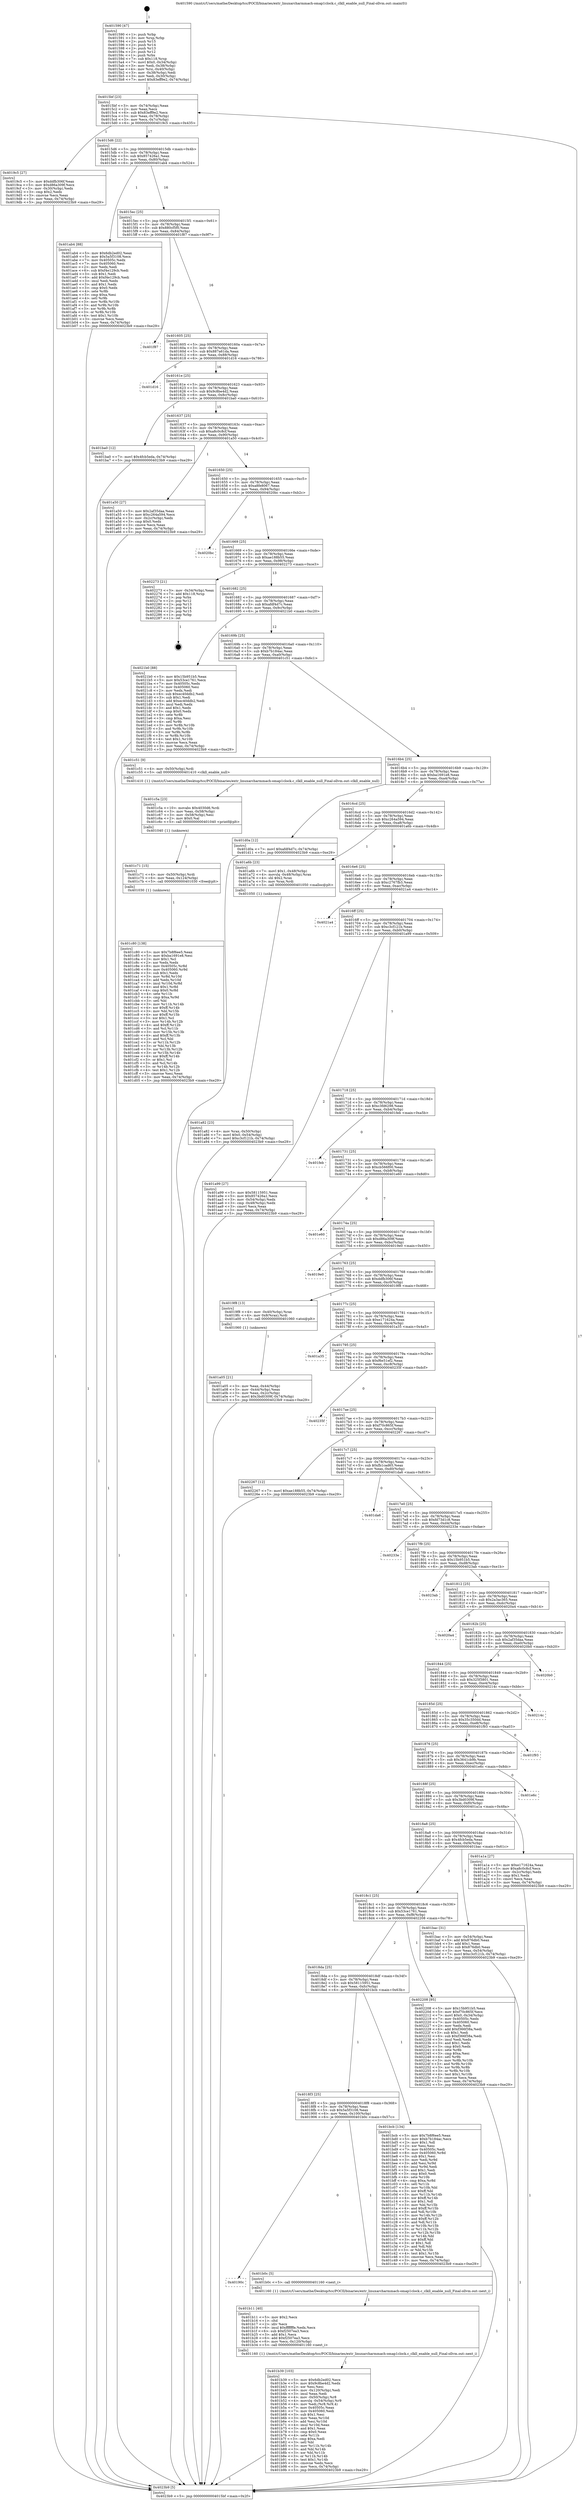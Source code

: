 digraph "0x401590" {
  label = "0x401590 (/mnt/c/Users/mathe/Desktop/tcc/POCII/binaries/extr_linuxarcharmmach-omap1clock.c_clkll_enable_null_Final-ollvm.out::main(0))"
  labelloc = "t"
  node[shape=record]

  Entry [label="",width=0.3,height=0.3,shape=circle,fillcolor=black,style=filled]
  "0x4015bf" [label="{
     0x4015bf [23]\l
     | [instrs]\l
     &nbsp;&nbsp;0x4015bf \<+3\>: mov -0x74(%rbp),%eax\l
     &nbsp;&nbsp;0x4015c2 \<+2\>: mov %eax,%ecx\l
     &nbsp;&nbsp;0x4015c4 \<+6\>: sub $0x83eff9e2,%ecx\l
     &nbsp;&nbsp;0x4015ca \<+3\>: mov %eax,-0x78(%rbp)\l
     &nbsp;&nbsp;0x4015cd \<+3\>: mov %ecx,-0x7c(%rbp)\l
     &nbsp;&nbsp;0x4015d0 \<+6\>: je 00000000004019c5 \<main+0x435\>\l
  }"]
  "0x4019c5" [label="{
     0x4019c5 [27]\l
     | [instrs]\l
     &nbsp;&nbsp;0x4019c5 \<+5\>: mov $0xddfb306f,%eax\l
     &nbsp;&nbsp;0x4019ca \<+5\>: mov $0xd86a309f,%ecx\l
     &nbsp;&nbsp;0x4019cf \<+3\>: mov -0x30(%rbp),%edx\l
     &nbsp;&nbsp;0x4019d2 \<+3\>: cmp $0x2,%edx\l
     &nbsp;&nbsp;0x4019d5 \<+3\>: cmovne %ecx,%eax\l
     &nbsp;&nbsp;0x4019d8 \<+3\>: mov %eax,-0x74(%rbp)\l
     &nbsp;&nbsp;0x4019db \<+5\>: jmp 00000000004023b9 \<main+0xe29\>\l
  }"]
  "0x4015d6" [label="{
     0x4015d6 [22]\l
     | [instrs]\l
     &nbsp;&nbsp;0x4015d6 \<+5\>: jmp 00000000004015db \<main+0x4b\>\l
     &nbsp;&nbsp;0x4015db \<+3\>: mov -0x78(%rbp),%eax\l
     &nbsp;&nbsp;0x4015de \<+5\>: sub $0x857426a1,%eax\l
     &nbsp;&nbsp;0x4015e3 \<+3\>: mov %eax,-0x80(%rbp)\l
     &nbsp;&nbsp;0x4015e6 \<+6\>: je 0000000000401ab4 \<main+0x524\>\l
  }"]
  "0x4023b9" [label="{
     0x4023b9 [5]\l
     | [instrs]\l
     &nbsp;&nbsp;0x4023b9 \<+5\>: jmp 00000000004015bf \<main+0x2f\>\l
  }"]
  "0x401590" [label="{
     0x401590 [47]\l
     | [instrs]\l
     &nbsp;&nbsp;0x401590 \<+1\>: push %rbp\l
     &nbsp;&nbsp;0x401591 \<+3\>: mov %rsp,%rbp\l
     &nbsp;&nbsp;0x401594 \<+2\>: push %r15\l
     &nbsp;&nbsp;0x401596 \<+2\>: push %r14\l
     &nbsp;&nbsp;0x401598 \<+2\>: push %r13\l
     &nbsp;&nbsp;0x40159a \<+2\>: push %r12\l
     &nbsp;&nbsp;0x40159c \<+1\>: push %rbx\l
     &nbsp;&nbsp;0x40159d \<+7\>: sub $0x118,%rsp\l
     &nbsp;&nbsp;0x4015a4 \<+7\>: movl $0x0,-0x34(%rbp)\l
     &nbsp;&nbsp;0x4015ab \<+3\>: mov %edi,-0x38(%rbp)\l
     &nbsp;&nbsp;0x4015ae \<+4\>: mov %rsi,-0x40(%rbp)\l
     &nbsp;&nbsp;0x4015b2 \<+3\>: mov -0x38(%rbp),%edi\l
     &nbsp;&nbsp;0x4015b5 \<+3\>: mov %edi,-0x30(%rbp)\l
     &nbsp;&nbsp;0x4015b8 \<+7\>: movl $0x83eff9e2,-0x74(%rbp)\l
  }"]
  Exit [label="",width=0.3,height=0.3,shape=circle,fillcolor=black,style=filled,peripheries=2]
  "0x401ab4" [label="{
     0x401ab4 [88]\l
     | [instrs]\l
     &nbsp;&nbsp;0x401ab4 \<+5\>: mov $0x6db2ed02,%eax\l
     &nbsp;&nbsp;0x401ab9 \<+5\>: mov $0x5a5f3108,%ecx\l
     &nbsp;&nbsp;0x401abe \<+7\>: mov 0x40505c,%edx\l
     &nbsp;&nbsp;0x401ac5 \<+7\>: mov 0x405060,%esi\l
     &nbsp;&nbsp;0x401acc \<+2\>: mov %edx,%edi\l
     &nbsp;&nbsp;0x401ace \<+6\>: sub $0xf4e129cb,%edi\l
     &nbsp;&nbsp;0x401ad4 \<+3\>: sub $0x1,%edi\l
     &nbsp;&nbsp;0x401ad7 \<+6\>: add $0xf4e129cb,%edi\l
     &nbsp;&nbsp;0x401add \<+3\>: imul %edi,%edx\l
     &nbsp;&nbsp;0x401ae0 \<+3\>: and $0x1,%edx\l
     &nbsp;&nbsp;0x401ae3 \<+3\>: cmp $0x0,%edx\l
     &nbsp;&nbsp;0x401ae6 \<+4\>: sete %r8b\l
     &nbsp;&nbsp;0x401aea \<+3\>: cmp $0xa,%esi\l
     &nbsp;&nbsp;0x401aed \<+4\>: setl %r9b\l
     &nbsp;&nbsp;0x401af1 \<+3\>: mov %r8b,%r10b\l
     &nbsp;&nbsp;0x401af4 \<+3\>: and %r9b,%r10b\l
     &nbsp;&nbsp;0x401af7 \<+3\>: xor %r9b,%r8b\l
     &nbsp;&nbsp;0x401afa \<+3\>: or %r8b,%r10b\l
     &nbsp;&nbsp;0x401afd \<+4\>: test $0x1,%r10b\l
     &nbsp;&nbsp;0x401b01 \<+3\>: cmovne %ecx,%eax\l
     &nbsp;&nbsp;0x401b04 \<+3\>: mov %eax,-0x74(%rbp)\l
     &nbsp;&nbsp;0x401b07 \<+5\>: jmp 00000000004023b9 \<main+0xe29\>\l
  }"]
  "0x4015ec" [label="{
     0x4015ec [25]\l
     | [instrs]\l
     &nbsp;&nbsp;0x4015ec \<+5\>: jmp 00000000004015f1 \<main+0x61\>\l
     &nbsp;&nbsp;0x4015f1 \<+3\>: mov -0x78(%rbp),%eax\l
     &nbsp;&nbsp;0x4015f4 \<+5\>: sub $0x880cf5f0,%eax\l
     &nbsp;&nbsp;0x4015f9 \<+6\>: mov %eax,-0x84(%rbp)\l
     &nbsp;&nbsp;0x4015ff \<+6\>: je 0000000000401f87 \<main+0x9f7\>\l
  }"]
  "0x401c80" [label="{
     0x401c80 [138]\l
     | [instrs]\l
     &nbsp;&nbsp;0x401c80 \<+5\>: mov $0x7b8f6ee5,%eax\l
     &nbsp;&nbsp;0x401c85 \<+5\>: mov $0xba1691e8,%esi\l
     &nbsp;&nbsp;0x401c8a \<+2\>: mov $0x1,%cl\l
     &nbsp;&nbsp;0x401c8c \<+2\>: xor %edx,%edx\l
     &nbsp;&nbsp;0x401c8e \<+8\>: mov 0x40505c,%r8d\l
     &nbsp;&nbsp;0x401c96 \<+8\>: mov 0x405060,%r9d\l
     &nbsp;&nbsp;0x401c9e \<+3\>: sub $0x1,%edx\l
     &nbsp;&nbsp;0x401ca1 \<+3\>: mov %r8d,%r10d\l
     &nbsp;&nbsp;0x401ca4 \<+3\>: add %edx,%r10d\l
     &nbsp;&nbsp;0x401ca7 \<+4\>: imul %r10d,%r8d\l
     &nbsp;&nbsp;0x401cab \<+4\>: and $0x1,%r8d\l
     &nbsp;&nbsp;0x401caf \<+4\>: cmp $0x0,%r8d\l
     &nbsp;&nbsp;0x401cb3 \<+4\>: sete %r11b\l
     &nbsp;&nbsp;0x401cb7 \<+4\>: cmp $0xa,%r9d\l
     &nbsp;&nbsp;0x401cbb \<+3\>: setl %bl\l
     &nbsp;&nbsp;0x401cbe \<+3\>: mov %r11b,%r14b\l
     &nbsp;&nbsp;0x401cc1 \<+4\>: xor $0xff,%r14b\l
     &nbsp;&nbsp;0x401cc5 \<+3\>: mov %bl,%r15b\l
     &nbsp;&nbsp;0x401cc8 \<+4\>: xor $0xff,%r15b\l
     &nbsp;&nbsp;0x401ccc \<+3\>: xor $0x1,%cl\l
     &nbsp;&nbsp;0x401ccf \<+3\>: mov %r14b,%r12b\l
     &nbsp;&nbsp;0x401cd2 \<+4\>: and $0xff,%r12b\l
     &nbsp;&nbsp;0x401cd6 \<+3\>: and %cl,%r11b\l
     &nbsp;&nbsp;0x401cd9 \<+3\>: mov %r15b,%r13b\l
     &nbsp;&nbsp;0x401cdc \<+4\>: and $0xff,%r13b\l
     &nbsp;&nbsp;0x401ce0 \<+2\>: and %cl,%bl\l
     &nbsp;&nbsp;0x401ce2 \<+3\>: or %r11b,%r12b\l
     &nbsp;&nbsp;0x401ce5 \<+3\>: or %bl,%r13b\l
     &nbsp;&nbsp;0x401ce8 \<+3\>: xor %r13b,%r12b\l
     &nbsp;&nbsp;0x401ceb \<+3\>: or %r15b,%r14b\l
     &nbsp;&nbsp;0x401cee \<+4\>: xor $0xff,%r14b\l
     &nbsp;&nbsp;0x401cf2 \<+3\>: or $0x1,%cl\l
     &nbsp;&nbsp;0x401cf5 \<+3\>: and %cl,%r14b\l
     &nbsp;&nbsp;0x401cf8 \<+3\>: or %r14b,%r12b\l
     &nbsp;&nbsp;0x401cfb \<+4\>: test $0x1,%r12b\l
     &nbsp;&nbsp;0x401cff \<+3\>: cmovne %esi,%eax\l
     &nbsp;&nbsp;0x401d02 \<+3\>: mov %eax,-0x74(%rbp)\l
     &nbsp;&nbsp;0x401d05 \<+5\>: jmp 00000000004023b9 \<main+0xe29\>\l
  }"]
  "0x401f87" [label="{
     0x401f87\l
  }", style=dashed]
  "0x401605" [label="{
     0x401605 [25]\l
     | [instrs]\l
     &nbsp;&nbsp;0x401605 \<+5\>: jmp 000000000040160a \<main+0x7a\>\l
     &nbsp;&nbsp;0x40160a \<+3\>: mov -0x78(%rbp),%eax\l
     &nbsp;&nbsp;0x40160d \<+5\>: sub $0x887a61da,%eax\l
     &nbsp;&nbsp;0x401612 \<+6\>: mov %eax,-0x88(%rbp)\l
     &nbsp;&nbsp;0x401618 \<+6\>: je 0000000000401d16 \<main+0x786\>\l
  }"]
  "0x401c71" [label="{
     0x401c71 [15]\l
     | [instrs]\l
     &nbsp;&nbsp;0x401c71 \<+4\>: mov -0x50(%rbp),%rdi\l
     &nbsp;&nbsp;0x401c75 \<+6\>: mov %eax,-0x124(%rbp)\l
     &nbsp;&nbsp;0x401c7b \<+5\>: call 0000000000401030 \<free@plt\>\l
     | [calls]\l
     &nbsp;&nbsp;0x401030 \{1\} (unknown)\l
  }"]
  "0x401d16" [label="{
     0x401d16\l
  }", style=dashed]
  "0x40161e" [label="{
     0x40161e [25]\l
     | [instrs]\l
     &nbsp;&nbsp;0x40161e \<+5\>: jmp 0000000000401623 \<main+0x93\>\l
     &nbsp;&nbsp;0x401623 \<+3\>: mov -0x78(%rbp),%eax\l
     &nbsp;&nbsp;0x401626 \<+5\>: sub $0x9c8be4d2,%eax\l
     &nbsp;&nbsp;0x40162b \<+6\>: mov %eax,-0x8c(%rbp)\l
     &nbsp;&nbsp;0x401631 \<+6\>: je 0000000000401ba0 \<main+0x610\>\l
  }"]
  "0x401c5a" [label="{
     0x401c5a [23]\l
     | [instrs]\l
     &nbsp;&nbsp;0x401c5a \<+10\>: movabs $0x4030d6,%rdi\l
     &nbsp;&nbsp;0x401c64 \<+3\>: mov %eax,-0x58(%rbp)\l
     &nbsp;&nbsp;0x401c67 \<+3\>: mov -0x58(%rbp),%esi\l
     &nbsp;&nbsp;0x401c6a \<+2\>: mov $0x0,%al\l
     &nbsp;&nbsp;0x401c6c \<+5\>: call 0000000000401040 \<printf@plt\>\l
     | [calls]\l
     &nbsp;&nbsp;0x401040 \{1\} (unknown)\l
  }"]
  "0x401ba0" [label="{
     0x401ba0 [12]\l
     | [instrs]\l
     &nbsp;&nbsp;0x401ba0 \<+7\>: movl $0x4fcb5eda,-0x74(%rbp)\l
     &nbsp;&nbsp;0x401ba7 \<+5\>: jmp 00000000004023b9 \<main+0xe29\>\l
  }"]
  "0x401637" [label="{
     0x401637 [25]\l
     | [instrs]\l
     &nbsp;&nbsp;0x401637 \<+5\>: jmp 000000000040163c \<main+0xac\>\l
     &nbsp;&nbsp;0x40163c \<+3\>: mov -0x78(%rbp),%eax\l
     &nbsp;&nbsp;0x40163f \<+5\>: sub $0xa8c0c8cf,%eax\l
     &nbsp;&nbsp;0x401644 \<+6\>: mov %eax,-0x90(%rbp)\l
     &nbsp;&nbsp;0x40164a \<+6\>: je 0000000000401a50 \<main+0x4c0\>\l
  }"]
  "0x401b39" [label="{
     0x401b39 [103]\l
     | [instrs]\l
     &nbsp;&nbsp;0x401b39 \<+5\>: mov $0x6db2ed02,%ecx\l
     &nbsp;&nbsp;0x401b3e \<+5\>: mov $0x9c8be4d2,%edx\l
     &nbsp;&nbsp;0x401b43 \<+2\>: xor %esi,%esi\l
     &nbsp;&nbsp;0x401b45 \<+6\>: mov -0x120(%rbp),%edi\l
     &nbsp;&nbsp;0x401b4b \<+3\>: imul %eax,%edi\l
     &nbsp;&nbsp;0x401b4e \<+4\>: mov -0x50(%rbp),%r8\l
     &nbsp;&nbsp;0x401b52 \<+4\>: movslq -0x54(%rbp),%r9\l
     &nbsp;&nbsp;0x401b56 \<+4\>: mov %edi,(%r8,%r9,4)\l
     &nbsp;&nbsp;0x401b5a \<+7\>: mov 0x40505c,%eax\l
     &nbsp;&nbsp;0x401b61 \<+7\>: mov 0x405060,%edi\l
     &nbsp;&nbsp;0x401b68 \<+3\>: sub $0x1,%esi\l
     &nbsp;&nbsp;0x401b6b \<+3\>: mov %eax,%r10d\l
     &nbsp;&nbsp;0x401b6e \<+3\>: add %esi,%r10d\l
     &nbsp;&nbsp;0x401b71 \<+4\>: imul %r10d,%eax\l
     &nbsp;&nbsp;0x401b75 \<+3\>: and $0x1,%eax\l
     &nbsp;&nbsp;0x401b78 \<+3\>: cmp $0x0,%eax\l
     &nbsp;&nbsp;0x401b7b \<+4\>: sete %r11b\l
     &nbsp;&nbsp;0x401b7f \<+3\>: cmp $0xa,%edi\l
     &nbsp;&nbsp;0x401b82 \<+3\>: setl %bl\l
     &nbsp;&nbsp;0x401b85 \<+3\>: mov %r11b,%r14b\l
     &nbsp;&nbsp;0x401b88 \<+3\>: and %bl,%r14b\l
     &nbsp;&nbsp;0x401b8b \<+3\>: xor %bl,%r11b\l
     &nbsp;&nbsp;0x401b8e \<+3\>: or %r11b,%r14b\l
     &nbsp;&nbsp;0x401b91 \<+4\>: test $0x1,%r14b\l
     &nbsp;&nbsp;0x401b95 \<+3\>: cmovne %edx,%ecx\l
     &nbsp;&nbsp;0x401b98 \<+3\>: mov %ecx,-0x74(%rbp)\l
     &nbsp;&nbsp;0x401b9b \<+5\>: jmp 00000000004023b9 \<main+0xe29\>\l
  }"]
  "0x401a50" [label="{
     0x401a50 [27]\l
     | [instrs]\l
     &nbsp;&nbsp;0x401a50 \<+5\>: mov $0x2af35daa,%eax\l
     &nbsp;&nbsp;0x401a55 \<+5\>: mov $0xc264a594,%ecx\l
     &nbsp;&nbsp;0x401a5a \<+3\>: mov -0x2c(%rbp),%edx\l
     &nbsp;&nbsp;0x401a5d \<+3\>: cmp $0x0,%edx\l
     &nbsp;&nbsp;0x401a60 \<+3\>: cmove %ecx,%eax\l
     &nbsp;&nbsp;0x401a63 \<+3\>: mov %eax,-0x74(%rbp)\l
     &nbsp;&nbsp;0x401a66 \<+5\>: jmp 00000000004023b9 \<main+0xe29\>\l
  }"]
  "0x401650" [label="{
     0x401650 [25]\l
     | [instrs]\l
     &nbsp;&nbsp;0x401650 \<+5\>: jmp 0000000000401655 \<main+0xc5\>\l
     &nbsp;&nbsp;0x401655 \<+3\>: mov -0x78(%rbp),%eax\l
     &nbsp;&nbsp;0x401658 \<+5\>: sub $0xa8fe8067,%eax\l
     &nbsp;&nbsp;0x40165d \<+6\>: mov %eax,-0x94(%rbp)\l
     &nbsp;&nbsp;0x401663 \<+6\>: je 00000000004020bc \<main+0xb2c\>\l
  }"]
  "0x401b11" [label="{
     0x401b11 [40]\l
     | [instrs]\l
     &nbsp;&nbsp;0x401b11 \<+5\>: mov $0x2,%ecx\l
     &nbsp;&nbsp;0x401b16 \<+1\>: cltd\l
     &nbsp;&nbsp;0x401b17 \<+2\>: idiv %ecx\l
     &nbsp;&nbsp;0x401b19 \<+6\>: imul $0xfffffffe,%edx,%ecx\l
     &nbsp;&nbsp;0x401b1f \<+6\>: sub $0xf2507ea3,%ecx\l
     &nbsp;&nbsp;0x401b25 \<+3\>: add $0x1,%ecx\l
     &nbsp;&nbsp;0x401b28 \<+6\>: add $0xf2507ea3,%ecx\l
     &nbsp;&nbsp;0x401b2e \<+6\>: mov %ecx,-0x120(%rbp)\l
     &nbsp;&nbsp;0x401b34 \<+5\>: call 0000000000401160 \<next_i\>\l
     | [calls]\l
     &nbsp;&nbsp;0x401160 \{1\} (/mnt/c/Users/mathe/Desktop/tcc/POCII/binaries/extr_linuxarcharmmach-omap1clock.c_clkll_enable_null_Final-ollvm.out::next_i)\l
  }"]
  "0x4020bc" [label="{
     0x4020bc\l
  }", style=dashed]
  "0x401669" [label="{
     0x401669 [25]\l
     | [instrs]\l
     &nbsp;&nbsp;0x401669 \<+5\>: jmp 000000000040166e \<main+0xde\>\l
     &nbsp;&nbsp;0x40166e \<+3\>: mov -0x78(%rbp),%eax\l
     &nbsp;&nbsp;0x401671 \<+5\>: sub $0xae188b55,%eax\l
     &nbsp;&nbsp;0x401676 \<+6\>: mov %eax,-0x98(%rbp)\l
     &nbsp;&nbsp;0x40167c \<+6\>: je 0000000000402273 \<main+0xce3\>\l
  }"]
  "0x40190c" [label="{
     0x40190c\l
  }", style=dashed]
  "0x402273" [label="{
     0x402273 [21]\l
     | [instrs]\l
     &nbsp;&nbsp;0x402273 \<+3\>: mov -0x34(%rbp),%eax\l
     &nbsp;&nbsp;0x402276 \<+7\>: add $0x118,%rsp\l
     &nbsp;&nbsp;0x40227d \<+1\>: pop %rbx\l
     &nbsp;&nbsp;0x40227e \<+2\>: pop %r12\l
     &nbsp;&nbsp;0x402280 \<+2\>: pop %r13\l
     &nbsp;&nbsp;0x402282 \<+2\>: pop %r14\l
     &nbsp;&nbsp;0x402284 \<+2\>: pop %r15\l
     &nbsp;&nbsp;0x402286 \<+1\>: pop %rbp\l
     &nbsp;&nbsp;0x402287 \<+1\>: ret\l
  }"]
  "0x401682" [label="{
     0x401682 [25]\l
     | [instrs]\l
     &nbsp;&nbsp;0x401682 \<+5\>: jmp 0000000000401687 \<main+0xf7\>\l
     &nbsp;&nbsp;0x401687 \<+3\>: mov -0x78(%rbp),%eax\l
     &nbsp;&nbsp;0x40168a \<+5\>: sub $0xafdf4d7c,%eax\l
     &nbsp;&nbsp;0x40168f \<+6\>: mov %eax,-0x9c(%rbp)\l
     &nbsp;&nbsp;0x401695 \<+6\>: je 00000000004021b0 \<main+0xc20\>\l
  }"]
  "0x401b0c" [label="{
     0x401b0c [5]\l
     | [instrs]\l
     &nbsp;&nbsp;0x401b0c \<+5\>: call 0000000000401160 \<next_i\>\l
     | [calls]\l
     &nbsp;&nbsp;0x401160 \{1\} (/mnt/c/Users/mathe/Desktop/tcc/POCII/binaries/extr_linuxarcharmmach-omap1clock.c_clkll_enable_null_Final-ollvm.out::next_i)\l
  }"]
  "0x4021b0" [label="{
     0x4021b0 [88]\l
     | [instrs]\l
     &nbsp;&nbsp;0x4021b0 \<+5\>: mov $0x15b951b5,%eax\l
     &nbsp;&nbsp;0x4021b5 \<+5\>: mov $0x53ce1761,%ecx\l
     &nbsp;&nbsp;0x4021ba \<+7\>: mov 0x40505c,%edx\l
     &nbsp;&nbsp;0x4021c1 \<+7\>: mov 0x405060,%esi\l
     &nbsp;&nbsp;0x4021c8 \<+2\>: mov %edx,%edi\l
     &nbsp;&nbsp;0x4021ca \<+6\>: sub $0xec40ddb2,%edi\l
     &nbsp;&nbsp;0x4021d0 \<+3\>: sub $0x1,%edi\l
     &nbsp;&nbsp;0x4021d3 \<+6\>: add $0xec40ddb2,%edi\l
     &nbsp;&nbsp;0x4021d9 \<+3\>: imul %edi,%edx\l
     &nbsp;&nbsp;0x4021dc \<+3\>: and $0x1,%edx\l
     &nbsp;&nbsp;0x4021df \<+3\>: cmp $0x0,%edx\l
     &nbsp;&nbsp;0x4021e2 \<+4\>: sete %r8b\l
     &nbsp;&nbsp;0x4021e6 \<+3\>: cmp $0xa,%esi\l
     &nbsp;&nbsp;0x4021e9 \<+4\>: setl %r9b\l
     &nbsp;&nbsp;0x4021ed \<+3\>: mov %r8b,%r10b\l
     &nbsp;&nbsp;0x4021f0 \<+3\>: and %r9b,%r10b\l
     &nbsp;&nbsp;0x4021f3 \<+3\>: xor %r9b,%r8b\l
     &nbsp;&nbsp;0x4021f6 \<+3\>: or %r8b,%r10b\l
     &nbsp;&nbsp;0x4021f9 \<+4\>: test $0x1,%r10b\l
     &nbsp;&nbsp;0x4021fd \<+3\>: cmovne %ecx,%eax\l
     &nbsp;&nbsp;0x402200 \<+3\>: mov %eax,-0x74(%rbp)\l
     &nbsp;&nbsp;0x402203 \<+5\>: jmp 00000000004023b9 \<main+0xe29\>\l
  }"]
  "0x40169b" [label="{
     0x40169b [25]\l
     | [instrs]\l
     &nbsp;&nbsp;0x40169b \<+5\>: jmp 00000000004016a0 \<main+0x110\>\l
     &nbsp;&nbsp;0x4016a0 \<+3\>: mov -0x78(%rbp),%eax\l
     &nbsp;&nbsp;0x4016a3 \<+5\>: sub $0xb7b184ac,%eax\l
     &nbsp;&nbsp;0x4016a8 \<+6\>: mov %eax,-0xa0(%rbp)\l
     &nbsp;&nbsp;0x4016ae \<+6\>: je 0000000000401c51 \<main+0x6c1\>\l
  }"]
  "0x4018f3" [label="{
     0x4018f3 [25]\l
     | [instrs]\l
     &nbsp;&nbsp;0x4018f3 \<+5\>: jmp 00000000004018f8 \<main+0x368\>\l
     &nbsp;&nbsp;0x4018f8 \<+3\>: mov -0x78(%rbp),%eax\l
     &nbsp;&nbsp;0x4018fb \<+5\>: sub $0x5a5f3108,%eax\l
     &nbsp;&nbsp;0x401900 \<+6\>: mov %eax,-0x100(%rbp)\l
     &nbsp;&nbsp;0x401906 \<+6\>: je 0000000000401b0c \<main+0x57c\>\l
  }"]
  "0x401c51" [label="{
     0x401c51 [9]\l
     | [instrs]\l
     &nbsp;&nbsp;0x401c51 \<+4\>: mov -0x50(%rbp),%rdi\l
     &nbsp;&nbsp;0x401c55 \<+5\>: call 0000000000401410 \<clkll_enable_null\>\l
     | [calls]\l
     &nbsp;&nbsp;0x401410 \{1\} (/mnt/c/Users/mathe/Desktop/tcc/POCII/binaries/extr_linuxarcharmmach-omap1clock.c_clkll_enable_null_Final-ollvm.out::clkll_enable_null)\l
  }"]
  "0x4016b4" [label="{
     0x4016b4 [25]\l
     | [instrs]\l
     &nbsp;&nbsp;0x4016b4 \<+5\>: jmp 00000000004016b9 \<main+0x129\>\l
     &nbsp;&nbsp;0x4016b9 \<+3\>: mov -0x78(%rbp),%eax\l
     &nbsp;&nbsp;0x4016bc \<+5\>: sub $0xba1691e8,%eax\l
     &nbsp;&nbsp;0x4016c1 \<+6\>: mov %eax,-0xa4(%rbp)\l
     &nbsp;&nbsp;0x4016c7 \<+6\>: je 0000000000401d0a \<main+0x77a\>\l
  }"]
  "0x401bcb" [label="{
     0x401bcb [134]\l
     | [instrs]\l
     &nbsp;&nbsp;0x401bcb \<+5\>: mov $0x7b8f6ee5,%eax\l
     &nbsp;&nbsp;0x401bd0 \<+5\>: mov $0xb7b184ac,%ecx\l
     &nbsp;&nbsp;0x401bd5 \<+2\>: mov $0x1,%dl\l
     &nbsp;&nbsp;0x401bd7 \<+2\>: xor %esi,%esi\l
     &nbsp;&nbsp;0x401bd9 \<+7\>: mov 0x40505c,%edi\l
     &nbsp;&nbsp;0x401be0 \<+8\>: mov 0x405060,%r8d\l
     &nbsp;&nbsp;0x401be8 \<+3\>: sub $0x1,%esi\l
     &nbsp;&nbsp;0x401beb \<+3\>: mov %edi,%r9d\l
     &nbsp;&nbsp;0x401bee \<+3\>: add %esi,%r9d\l
     &nbsp;&nbsp;0x401bf1 \<+4\>: imul %r9d,%edi\l
     &nbsp;&nbsp;0x401bf5 \<+3\>: and $0x1,%edi\l
     &nbsp;&nbsp;0x401bf8 \<+3\>: cmp $0x0,%edi\l
     &nbsp;&nbsp;0x401bfb \<+4\>: sete %r10b\l
     &nbsp;&nbsp;0x401bff \<+4\>: cmp $0xa,%r8d\l
     &nbsp;&nbsp;0x401c03 \<+4\>: setl %r11b\l
     &nbsp;&nbsp;0x401c07 \<+3\>: mov %r10b,%bl\l
     &nbsp;&nbsp;0x401c0a \<+3\>: xor $0xff,%bl\l
     &nbsp;&nbsp;0x401c0d \<+3\>: mov %r11b,%r14b\l
     &nbsp;&nbsp;0x401c10 \<+4\>: xor $0xff,%r14b\l
     &nbsp;&nbsp;0x401c14 \<+3\>: xor $0x1,%dl\l
     &nbsp;&nbsp;0x401c17 \<+3\>: mov %bl,%r15b\l
     &nbsp;&nbsp;0x401c1a \<+4\>: and $0xff,%r15b\l
     &nbsp;&nbsp;0x401c1e \<+3\>: and %dl,%r10b\l
     &nbsp;&nbsp;0x401c21 \<+3\>: mov %r14b,%r12b\l
     &nbsp;&nbsp;0x401c24 \<+4\>: and $0xff,%r12b\l
     &nbsp;&nbsp;0x401c28 \<+3\>: and %dl,%r11b\l
     &nbsp;&nbsp;0x401c2b \<+3\>: or %r10b,%r15b\l
     &nbsp;&nbsp;0x401c2e \<+3\>: or %r11b,%r12b\l
     &nbsp;&nbsp;0x401c31 \<+3\>: xor %r12b,%r15b\l
     &nbsp;&nbsp;0x401c34 \<+3\>: or %r14b,%bl\l
     &nbsp;&nbsp;0x401c37 \<+3\>: xor $0xff,%bl\l
     &nbsp;&nbsp;0x401c3a \<+3\>: or $0x1,%dl\l
     &nbsp;&nbsp;0x401c3d \<+2\>: and %dl,%bl\l
     &nbsp;&nbsp;0x401c3f \<+3\>: or %bl,%r15b\l
     &nbsp;&nbsp;0x401c42 \<+4\>: test $0x1,%r15b\l
     &nbsp;&nbsp;0x401c46 \<+3\>: cmovne %ecx,%eax\l
     &nbsp;&nbsp;0x401c49 \<+3\>: mov %eax,-0x74(%rbp)\l
     &nbsp;&nbsp;0x401c4c \<+5\>: jmp 00000000004023b9 \<main+0xe29\>\l
  }"]
  "0x401d0a" [label="{
     0x401d0a [12]\l
     | [instrs]\l
     &nbsp;&nbsp;0x401d0a \<+7\>: movl $0xafdf4d7c,-0x74(%rbp)\l
     &nbsp;&nbsp;0x401d11 \<+5\>: jmp 00000000004023b9 \<main+0xe29\>\l
  }"]
  "0x4016cd" [label="{
     0x4016cd [25]\l
     | [instrs]\l
     &nbsp;&nbsp;0x4016cd \<+5\>: jmp 00000000004016d2 \<main+0x142\>\l
     &nbsp;&nbsp;0x4016d2 \<+3\>: mov -0x78(%rbp),%eax\l
     &nbsp;&nbsp;0x4016d5 \<+5\>: sub $0xc264a594,%eax\l
     &nbsp;&nbsp;0x4016da \<+6\>: mov %eax,-0xa8(%rbp)\l
     &nbsp;&nbsp;0x4016e0 \<+6\>: je 0000000000401a6b \<main+0x4db\>\l
  }"]
  "0x4018da" [label="{
     0x4018da [25]\l
     | [instrs]\l
     &nbsp;&nbsp;0x4018da \<+5\>: jmp 00000000004018df \<main+0x34f\>\l
     &nbsp;&nbsp;0x4018df \<+3\>: mov -0x78(%rbp),%eax\l
     &nbsp;&nbsp;0x4018e2 \<+5\>: sub $0x58115951,%eax\l
     &nbsp;&nbsp;0x4018e7 \<+6\>: mov %eax,-0xfc(%rbp)\l
     &nbsp;&nbsp;0x4018ed \<+6\>: je 0000000000401bcb \<main+0x63b\>\l
  }"]
  "0x401a6b" [label="{
     0x401a6b [23]\l
     | [instrs]\l
     &nbsp;&nbsp;0x401a6b \<+7\>: movl $0x1,-0x48(%rbp)\l
     &nbsp;&nbsp;0x401a72 \<+4\>: movslq -0x48(%rbp),%rax\l
     &nbsp;&nbsp;0x401a76 \<+4\>: shl $0x2,%rax\l
     &nbsp;&nbsp;0x401a7a \<+3\>: mov %rax,%rdi\l
     &nbsp;&nbsp;0x401a7d \<+5\>: call 0000000000401050 \<malloc@plt\>\l
     | [calls]\l
     &nbsp;&nbsp;0x401050 \{1\} (unknown)\l
  }"]
  "0x4016e6" [label="{
     0x4016e6 [25]\l
     | [instrs]\l
     &nbsp;&nbsp;0x4016e6 \<+5\>: jmp 00000000004016eb \<main+0x15b\>\l
     &nbsp;&nbsp;0x4016eb \<+3\>: mov -0x78(%rbp),%eax\l
     &nbsp;&nbsp;0x4016ee \<+5\>: sub $0xc2767fb3,%eax\l
     &nbsp;&nbsp;0x4016f3 \<+6\>: mov %eax,-0xac(%rbp)\l
     &nbsp;&nbsp;0x4016f9 \<+6\>: je 00000000004021a4 \<main+0xc14\>\l
  }"]
  "0x402208" [label="{
     0x402208 [95]\l
     | [instrs]\l
     &nbsp;&nbsp;0x402208 \<+5\>: mov $0x15b951b5,%eax\l
     &nbsp;&nbsp;0x40220d \<+5\>: mov $0xf70c865f,%ecx\l
     &nbsp;&nbsp;0x402212 \<+7\>: movl $0x0,-0x34(%rbp)\l
     &nbsp;&nbsp;0x402219 \<+7\>: mov 0x40505c,%edx\l
     &nbsp;&nbsp;0x402220 \<+7\>: mov 0x405060,%esi\l
     &nbsp;&nbsp;0x402227 \<+2\>: mov %edx,%edi\l
     &nbsp;&nbsp;0x402229 \<+6\>: add $0xf366f38a,%edi\l
     &nbsp;&nbsp;0x40222f \<+3\>: sub $0x1,%edi\l
     &nbsp;&nbsp;0x402232 \<+6\>: sub $0xf366f38a,%edi\l
     &nbsp;&nbsp;0x402238 \<+3\>: imul %edi,%edx\l
     &nbsp;&nbsp;0x40223b \<+3\>: and $0x1,%edx\l
     &nbsp;&nbsp;0x40223e \<+3\>: cmp $0x0,%edx\l
     &nbsp;&nbsp;0x402241 \<+4\>: sete %r8b\l
     &nbsp;&nbsp;0x402245 \<+3\>: cmp $0xa,%esi\l
     &nbsp;&nbsp;0x402248 \<+4\>: setl %r9b\l
     &nbsp;&nbsp;0x40224c \<+3\>: mov %r8b,%r10b\l
     &nbsp;&nbsp;0x40224f \<+3\>: and %r9b,%r10b\l
     &nbsp;&nbsp;0x402252 \<+3\>: xor %r9b,%r8b\l
     &nbsp;&nbsp;0x402255 \<+3\>: or %r8b,%r10b\l
     &nbsp;&nbsp;0x402258 \<+4\>: test $0x1,%r10b\l
     &nbsp;&nbsp;0x40225c \<+3\>: cmovne %ecx,%eax\l
     &nbsp;&nbsp;0x40225f \<+3\>: mov %eax,-0x74(%rbp)\l
     &nbsp;&nbsp;0x402262 \<+5\>: jmp 00000000004023b9 \<main+0xe29\>\l
  }"]
  "0x4021a4" [label="{
     0x4021a4\l
  }", style=dashed]
  "0x4016ff" [label="{
     0x4016ff [25]\l
     | [instrs]\l
     &nbsp;&nbsp;0x4016ff \<+5\>: jmp 0000000000401704 \<main+0x174\>\l
     &nbsp;&nbsp;0x401704 \<+3\>: mov -0x78(%rbp),%eax\l
     &nbsp;&nbsp;0x401707 \<+5\>: sub $0xc3cf121b,%eax\l
     &nbsp;&nbsp;0x40170c \<+6\>: mov %eax,-0xb0(%rbp)\l
     &nbsp;&nbsp;0x401712 \<+6\>: je 0000000000401a99 \<main+0x509\>\l
  }"]
  "0x4018c1" [label="{
     0x4018c1 [25]\l
     | [instrs]\l
     &nbsp;&nbsp;0x4018c1 \<+5\>: jmp 00000000004018c6 \<main+0x336\>\l
     &nbsp;&nbsp;0x4018c6 \<+3\>: mov -0x78(%rbp),%eax\l
     &nbsp;&nbsp;0x4018c9 \<+5\>: sub $0x53ce1761,%eax\l
     &nbsp;&nbsp;0x4018ce \<+6\>: mov %eax,-0xf8(%rbp)\l
     &nbsp;&nbsp;0x4018d4 \<+6\>: je 0000000000402208 \<main+0xc78\>\l
  }"]
  "0x401a99" [label="{
     0x401a99 [27]\l
     | [instrs]\l
     &nbsp;&nbsp;0x401a99 \<+5\>: mov $0x58115951,%eax\l
     &nbsp;&nbsp;0x401a9e \<+5\>: mov $0x857426a1,%ecx\l
     &nbsp;&nbsp;0x401aa3 \<+3\>: mov -0x54(%rbp),%edx\l
     &nbsp;&nbsp;0x401aa6 \<+3\>: cmp -0x48(%rbp),%edx\l
     &nbsp;&nbsp;0x401aa9 \<+3\>: cmovl %ecx,%eax\l
     &nbsp;&nbsp;0x401aac \<+3\>: mov %eax,-0x74(%rbp)\l
     &nbsp;&nbsp;0x401aaf \<+5\>: jmp 00000000004023b9 \<main+0xe29\>\l
  }"]
  "0x401718" [label="{
     0x401718 [25]\l
     | [instrs]\l
     &nbsp;&nbsp;0x401718 \<+5\>: jmp 000000000040171d \<main+0x18d\>\l
     &nbsp;&nbsp;0x40171d \<+3\>: mov -0x78(%rbp),%eax\l
     &nbsp;&nbsp;0x401720 \<+5\>: sub $0xc3fd6298,%eax\l
     &nbsp;&nbsp;0x401725 \<+6\>: mov %eax,-0xb4(%rbp)\l
     &nbsp;&nbsp;0x40172b \<+6\>: je 0000000000401feb \<main+0xa5b\>\l
  }"]
  "0x401bac" [label="{
     0x401bac [31]\l
     | [instrs]\l
     &nbsp;&nbsp;0x401bac \<+3\>: mov -0x54(%rbp),%eax\l
     &nbsp;&nbsp;0x401baf \<+5\>: add $0x876db0,%eax\l
     &nbsp;&nbsp;0x401bb4 \<+3\>: add $0x1,%eax\l
     &nbsp;&nbsp;0x401bb7 \<+5\>: sub $0x876db0,%eax\l
     &nbsp;&nbsp;0x401bbc \<+3\>: mov %eax,-0x54(%rbp)\l
     &nbsp;&nbsp;0x401bbf \<+7\>: movl $0xc3cf121b,-0x74(%rbp)\l
     &nbsp;&nbsp;0x401bc6 \<+5\>: jmp 00000000004023b9 \<main+0xe29\>\l
  }"]
  "0x401feb" [label="{
     0x401feb\l
  }", style=dashed]
  "0x401731" [label="{
     0x401731 [25]\l
     | [instrs]\l
     &nbsp;&nbsp;0x401731 \<+5\>: jmp 0000000000401736 \<main+0x1a6\>\l
     &nbsp;&nbsp;0x401736 \<+3\>: mov -0x78(%rbp),%eax\l
     &nbsp;&nbsp;0x401739 \<+5\>: sub $0xcb566f00,%eax\l
     &nbsp;&nbsp;0x40173e \<+6\>: mov %eax,-0xb8(%rbp)\l
     &nbsp;&nbsp;0x401744 \<+6\>: je 0000000000401e60 \<main+0x8d0\>\l
  }"]
  "0x401a82" [label="{
     0x401a82 [23]\l
     | [instrs]\l
     &nbsp;&nbsp;0x401a82 \<+4\>: mov %rax,-0x50(%rbp)\l
     &nbsp;&nbsp;0x401a86 \<+7\>: movl $0x0,-0x54(%rbp)\l
     &nbsp;&nbsp;0x401a8d \<+7\>: movl $0xc3cf121b,-0x74(%rbp)\l
     &nbsp;&nbsp;0x401a94 \<+5\>: jmp 00000000004023b9 \<main+0xe29\>\l
  }"]
  "0x401e60" [label="{
     0x401e60\l
  }", style=dashed]
  "0x40174a" [label="{
     0x40174a [25]\l
     | [instrs]\l
     &nbsp;&nbsp;0x40174a \<+5\>: jmp 000000000040174f \<main+0x1bf\>\l
     &nbsp;&nbsp;0x40174f \<+3\>: mov -0x78(%rbp),%eax\l
     &nbsp;&nbsp;0x401752 \<+5\>: sub $0xd86a309f,%eax\l
     &nbsp;&nbsp;0x401757 \<+6\>: mov %eax,-0xbc(%rbp)\l
     &nbsp;&nbsp;0x40175d \<+6\>: je 00000000004019e0 \<main+0x450\>\l
  }"]
  "0x4018a8" [label="{
     0x4018a8 [25]\l
     | [instrs]\l
     &nbsp;&nbsp;0x4018a8 \<+5\>: jmp 00000000004018ad \<main+0x31d\>\l
     &nbsp;&nbsp;0x4018ad \<+3\>: mov -0x78(%rbp),%eax\l
     &nbsp;&nbsp;0x4018b0 \<+5\>: sub $0x4fcb5eda,%eax\l
     &nbsp;&nbsp;0x4018b5 \<+6\>: mov %eax,-0xf4(%rbp)\l
     &nbsp;&nbsp;0x4018bb \<+6\>: je 0000000000401bac \<main+0x61c\>\l
  }"]
  "0x4019e0" [label="{
     0x4019e0\l
  }", style=dashed]
  "0x401763" [label="{
     0x401763 [25]\l
     | [instrs]\l
     &nbsp;&nbsp;0x401763 \<+5\>: jmp 0000000000401768 \<main+0x1d8\>\l
     &nbsp;&nbsp;0x401768 \<+3\>: mov -0x78(%rbp),%eax\l
     &nbsp;&nbsp;0x40176b \<+5\>: sub $0xddfb306f,%eax\l
     &nbsp;&nbsp;0x401770 \<+6\>: mov %eax,-0xc0(%rbp)\l
     &nbsp;&nbsp;0x401776 \<+6\>: je 00000000004019f8 \<main+0x468\>\l
  }"]
  "0x401a1a" [label="{
     0x401a1a [27]\l
     | [instrs]\l
     &nbsp;&nbsp;0x401a1a \<+5\>: mov $0xe171624a,%eax\l
     &nbsp;&nbsp;0x401a1f \<+5\>: mov $0xa8c0c8cf,%ecx\l
     &nbsp;&nbsp;0x401a24 \<+3\>: mov -0x2c(%rbp),%edx\l
     &nbsp;&nbsp;0x401a27 \<+3\>: cmp $0x1,%edx\l
     &nbsp;&nbsp;0x401a2a \<+3\>: cmovl %ecx,%eax\l
     &nbsp;&nbsp;0x401a2d \<+3\>: mov %eax,-0x74(%rbp)\l
     &nbsp;&nbsp;0x401a30 \<+5\>: jmp 00000000004023b9 \<main+0xe29\>\l
  }"]
  "0x4019f8" [label="{
     0x4019f8 [13]\l
     | [instrs]\l
     &nbsp;&nbsp;0x4019f8 \<+4\>: mov -0x40(%rbp),%rax\l
     &nbsp;&nbsp;0x4019fc \<+4\>: mov 0x8(%rax),%rdi\l
     &nbsp;&nbsp;0x401a00 \<+5\>: call 0000000000401060 \<atoi@plt\>\l
     | [calls]\l
     &nbsp;&nbsp;0x401060 \{1\} (unknown)\l
  }"]
  "0x40177c" [label="{
     0x40177c [25]\l
     | [instrs]\l
     &nbsp;&nbsp;0x40177c \<+5\>: jmp 0000000000401781 \<main+0x1f1\>\l
     &nbsp;&nbsp;0x401781 \<+3\>: mov -0x78(%rbp),%eax\l
     &nbsp;&nbsp;0x401784 \<+5\>: sub $0xe171624a,%eax\l
     &nbsp;&nbsp;0x401789 \<+6\>: mov %eax,-0xc4(%rbp)\l
     &nbsp;&nbsp;0x40178f \<+6\>: je 0000000000401a35 \<main+0x4a5\>\l
  }"]
  "0x401a05" [label="{
     0x401a05 [21]\l
     | [instrs]\l
     &nbsp;&nbsp;0x401a05 \<+3\>: mov %eax,-0x44(%rbp)\l
     &nbsp;&nbsp;0x401a08 \<+3\>: mov -0x44(%rbp),%eax\l
     &nbsp;&nbsp;0x401a0b \<+3\>: mov %eax,-0x2c(%rbp)\l
     &nbsp;&nbsp;0x401a0e \<+7\>: movl $0x3bd0309f,-0x74(%rbp)\l
     &nbsp;&nbsp;0x401a15 \<+5\>: jmp 00000000004023b9 \<main+0xe29\>\l
  }"]
  "0x40188f" [label="{
     0x40188f [25]\l
     | [instrs]\l
     &nbsp;&nbsp;0x40188f \<+5\>: jmp 0000000000401894 \<main+0x304\>\l
     &nbsp;&nbsp;0x401894 \<+3\>: mov -0x78(%rbp),%eax\l
     &nbsp;&nbsp;0x401897 \<+5\>: sub $0x3bd0309f,%eax\l
     &nbsp;&nbsp;0x40189c \<+6\>: mov %eax,-0xf0(%rbp)\l
     &nbsp;&nbsp;0x4018a2 \<+6\>: je 0000000000401a1a \<main+0x48a\>\l
  }"]
  "0x401a35" [label="{
     0x401a35\l
  }", style=dashed]
  "0x401795" [label="{
     0x401795 [25]\l
     | [instrs]\l
     &nbsp;&nbsp;0x401795 \<+5\>: jmp 000000000040179a \<main+0x20a\>\l
     &nbsp;&nbsp;0x40179a \<+3\>: mov -0x78(%rbp),%eax\l
     &nbsp;&nbsp;0x40179d \<+5\>: sub $0xf6e51ef2,%eax\l
     &nbsp;&nbsp;0x4017a2 \<+6\>: mov %eax,-0xc8(%rbp)\l
     &nbsp;&nbsp;0x4017a8 \<+6\>: je 000000000040235f \<main+0xdcf\>\l
  }"]
  "0x401e6c" [label="{
     0x401e6c\l
  }", style=dashed]
  "0x40235f" [label="{
     0x40235f\l
  }", style=dashed]
  "0x4017ae" [label="{
     0x4017ae [25]\l
     | [instrs]\l
     &nbsp;&nbsp;0x4017ae \<+5\>: jmp 00000000004017b3 \<main+0x223\>\l
     &nbsp;&nbsp;0x4017b3 \<+3\>: mov -0x78(%rbp),%eax\l
     &nbsp;&nbsp;0x4017b6 \<+5\>: sub $0xf70c865f,%eax\l
     &nbsp;&nbsp;0x4017bb \<+6\>: mov %eax,-0xcc(%rbp)\l
     &nbsp;&nbsp;0x4017c1 \<+6\>: je 0000000000402267 \<main+0xcd7\>\l
  }"]
  "0x401876" [label="{
     0x401876 [25]\l
     | [instrs]\l
     &nbsp;&nbsp;0x401876 \<+5\>: jmp 000000000040187b \<main+0x2eb\>\l
     &nbsp;&nbsp;0x40187b \<+3\>: mov -0x78(%rbp),%eax\l
     &nbsp;&nbsp;0x40187e \<+5\>: sub $0x3641cb9b,%eax\l
     &nbsp;&nbsp;0x401883 \<+6\>: mov %eax,-0xec(%rbp)\l
     &nbsp;&nbsp;0x401889 \<+6\>: je 0000000000401e6c \<main+0x8dc\>\l
  }"]
  "0x402267" [label="{
     0x402267 [12]\l
     | [instrs]\l
     &nbsp;&nbsp;0x402267 \<+7\>: movl $0xae188b55,-0x74(%rbp)\l
     &nbsp;&nbsp;0x40226e \<+5\>: jmp 00000000004023b9 \<main+0xe29\>\l
  }"]
  "0x4017c7" [label="{
     0x4017c7 [25]\l
     | [instrs]\l
     &nbsp;&nbsp;0x4017c7 \<+5\>: jmp 00000000004017cc \<main+0x23c\>\l
     &nbsp;&nbsp;0x4017cc \<+3\>: mov -0x78(%rbp),%eax\l
     &nbsp;&nbsp;0x4017cf \<+5\>: sub $0xfb1cad65,%eax\l
     &nbsp;&nbsp;0x4017d4 \<+6\>: mov %eax,-0xd0(%rbp)\l
     &nbsp;&nbsp;0x4017da \<+6\>: je 0000000000401da6 \<main+0x816\>\l
  }"]
  "0x401f93" [label="{
     0x401f93\l
  }", style=dashed]
  "0x401da6" [label="{
     0x401da6\l
  }", style=dashed]
  "0x4017e0" [label="{
     0x4017e0 [25]\l
     | [instrs]\l
     &nbsp;&nbsp;0x4017e0 \<+5\>: jmp 00000000004017e5 \<main+0x255\>\l
     &nbsp;&nbsp;0x4017e5 \<+3\>: mov -0x78(%rbp),%eax\l
     &nbsp;&nbsp;0x4017e8 \<+5\>: sub $0xfd73d1c8,%eax\l
     &nbsp;&nbsp;0x4017ed \<+6\>: mov %eax,-0xd4(%rbp)\l
     &nbsp;&nbsp;0x4017f3 \<+6\>: je 000000000040233e \<main+0xdae\>\l
  }"]
  "0x40185d" [label="{
     0x40185d [25]\l
     | [instrs]\l
     &nbsp;&nbsp;0x40185d \<+5\>: jmp 0000000000401862 \<main+0x2d2\>\l
     &nbsp;&nbsp;0x401862 \<+3\>: mov -0x78(%rbp),%eax\l
     &nbsp;&nbsp;0x401865 \<+5\>: sub $0x35c350dd,%eax\l
     &nbsp;&nbsp;0x40186a \<+6\>: mov %eax,-0xe8(%rbp)\l
     &nbsp;&nbsp;0x401870 \<+6\>: je 0000000000401f93 \<main+0xa03\>\l
  }"]
  "0x40233e" [label="{
     0x40233e\l
  }", style=dashed]
  "0x4017f9" [label="{
     0x4017f9 [25]\l
     | [instrs]\l
     &nbsp;&nbsp;0x4017f9 \<+5\>: jmp 00000000004017fe \<main+0x26e\>\l
     &nbsp;&nbsp;0x4017fe \<+3\>: mov -0x78(%rbp),%eax\l
     &nbsp;&nbsp;0x401801 \<+5\>: sub $0x15b951b5,%eax\l
     &nbsp;&nbsp;0x401806 \<+6\>: mov %eax,-0xd8(%rbp)\l
     &nbsp;&nbsp;0x40180c \<+6\>: je 00000000004023ab \<main+0xe1b\>\l
  }"]
  "0x40214c" [label="{
     0x40214c\l
  }", style=dashed]
  "0x4023ab" [label="{
     0x4023ab\l
  }", style=dashed]
  "0x401812" [label="{
     0x401812 [25]\l
     | [instrs]\l
     &nbsp;&nbsp;0x401812 \<+5\>: jmp 0000000000401817 \<main+0x287\>\l
     &nbsp;&nbsp;0x401817 \<+3\>: mov -0x78(%rbp),%eax\l
     &nbsp;&nbsp;0x40181a \<+5\>: sub $0x2a3ac365,%eax\l
     &nbsp;&nbsp;0x40181f \<+6\>: mov %eax,-0xdc(%rbp)\l
     &nbsp;&nbsp;0x401825 \<+6\>: je 00000000004020a4 \<main+0xb14\>\l
  }"]
  "0x401844" [label="{
     0x401844 [25]\l
     | [instrs]\l
     &nbsp;&nbsp;0x401844 \<+5\>: jmp 0000000000401849 \<main+0x2b9\>\l
     &nbsp;&nbsp;0x401849 \<+3\>: mov -0x78(%rbp),%eax\l
     &nbsp;&nbsp;0x40184c \<+5\>: sub $0x325f3801,%eax\l
     &nbsp;&nbsp;0x401851 \<+6\>: mov %eax,-0xe4(%rbp)\l
     &nbsp;&nbsp;0x401857 \<+6\>: je 000000000040214c \<main+0xbbc\>\l
  }"]
  "0x4020a4" [label="{
     0x4020a4\l
  }", style=dashed]
  "0x40182b" [label="{
     0x40182b [25]\l
     | [instrs]\l
     &nbsp;&nbsp;0x40182b \<+5\>: jmp 0000000000401830 \<main+0x2a0\>\l
     &nbsp;&nbsp;0x401830 \<+3\>: mov -0x78(%rbp),%eax\l
     &nbsp;&nbsp;0x401833 \<+5\>: sub $0x2af35daa,%eax\l
     &nbsp;&nbsp;0x401838 \<+6\>: mov %eax,-0xe0(%rbp)\l
     &nbsp;&nbsp;0x40183e \<+6\>: je 00000000004020b0 \<main+0xb20\>\l
  }"]
  "0x4020b0" [label="{
     0x4020b0\l
  }", style=dashed]
  Entry -> "0x401590" [label=" 1"]
  "0x4015bf" -> "0x4019c5" [label=" 1"]
  "0x4015bf" -> "0x4015d6" [label=" 17"]
  "0x4019c5" -> "0x4023b9" [label=" 1"]
  "0x401590" -> "0x4015bf" [label=" 1"]
  "0x4023b9" -> "0x4015bf" [label=" 17"]
  "0x402273" -> Exit [label=" 1"]
  "0x4015d6" -> "0x401ab4" [label=" 1"]
  "0x4015d6" -> "0x4015ec" [label=" 16"]
  "0x402267" -> "0x4023b9" [label=" 1"]
  "0x4015ec" -> "0x401f87" [label=" 0"]
  "0x4015ec" -> "0x401605" [label=" 16"]
  "0x402208" -> "0x4023b9" [label=" 1"]
  "0x401605" -> "0x401d16" [label=" 0"]
  "0x401605" -> "0x40161e" [label=" 16"]
  "0x4021b0" -> "0x4023b9" [label=" 1"]
  "0x40161e" -> "0x401ba0" [label=" 1"]
  "0x40161e" -> "0x401637" [label=" 15"]
  "0x401d0a" -> "0x4023b9" [label=" 1"]
  "0x401637" -> "0x401a50" [label=" 1"]
  "0x401637" -> "0x401650" [label=" 14"]
  "0x401c80" -> "0x4023b9" [label=" 1"]
  "0x401650" -> "0x4020bc" [label=" 0"]
  "0x401650" -> "0x401669" [label=" 14"]
  "0x401c71" -> "0x401c80" [label=" 1"]
  "0x401669" -> "0x402273" [label=" 1"]
  "0x401669" -> "0x401682" [label=" 13"]
  "0x401c5a" -> "0x401c71" [label=" 1"]
  "0x401682" -> "0x4021b0" [label=" 1"]
  "0x401682" -> "0x40169b" [label=" 12"]
  "0x401c51" -> "0x401c5a" [label=" 1"]
  "0x40169b" -> "0x401c51" [label=" 1"]
  "0x40169b" -> "0x4016b4" [label=" 11"]
  "0x401bac" -> "0x4023b9" [label=" 1"]
  "0x4016b4" -> "0x401d0a" [label=" 1"]
  "0x4016b4" -> "0x4016cd" [label=" 10"]
  "0x401ba0" -> "0x4023b9" [label=" 1"]
  "0x4016cd" -> "0x401a6b" [label=" 1"]
  "0x4016cd" -> "0x4016e6" [label=" 9"]
  "0x401b11" -> "0x401b39" [label=" 1"]
  "0x4016e6" -> "0x4021a4" [label=" 0"]
  "0x4016e6" -> "0x4016ff" [label=" 9"]
  "0x401b0c" -> "0x401b11" [label=" 1"]
  "0x4016ff" -> "0x401a99" [label=" 2"]
  "0x4016ff" -> "0x401718" [label=" 7"]
  "0x4018f3" -> "0x401b0c" [label=" 1"]
  "0x401718" -> "0x401feb" [label=" 0"]
  "0x401718" -> "0x401731" [label=" 7"]
  "0x401bcb" -> "0x4023b9" [label=" 1"]
  "0x401731" -> "0x401e60" [label=" 0"]
  "0x401731" -> "0x40174a" [label=" 7"]
  "0x4018da" -> "0x401bcb" [label=" 1"]
  "0x40174a" -> "0x4019e0" [label=" 0"]
  "0x40174a" -> "0x401763" [label=" 7"]
  "0x401b39" -> "0x4023b9" [label=" 1"]
  "0x401763" -> "0x4019f8" [label=" 1"]
  "0x401763" -> "0x40177c" [label=" 6"]
  "0x4019f8" -> "0x401a05" [label=" 1"]
  "0x401a05" -> "0x4023b9" [label=" 1"]
  "0x4018c1" -> "0x4018da" [label=" 2"]
  "0x40177c" -> "0x401a35" [label=" 0"]
  "0x40177c" -> "0x401795" [label=" 6"]
  "0x4018f3" -> "0x40190c" [label=" 0"]
  "0x401795" -> "0x40235f" [label=" 0"]
  "0x401795" -> "0x4017ae" [label=" 6"]
  "0x4018a8" -> "0x4018c1" [label=" 3"]
  "0x4017ae" -> "0x402267" [label=" 1"]
  "0x4017ae" -> "0x4017c7" [label=" 5"]
  "0x4018da" -> "0x4018f3" [label=" 1"]
  "0x4017c7" -> "0x401da6" [label=" 0"]
  "0x4017c7" -> "0x4017e0" [label=" 5"]
  "0x401ab4" -> "0x4023b9" [label=" 1"]
  "0x4017e0" -> "0x40233e" [label=" 0"]
  "0x4017e0" -> "0x4017f9" [label=" 5"]
  "0x401a82" -> "0x4023b9" [label=" 1"]
  "0x4017f9" -> "0x4023ab" [label=" 0"]
  "0x4017f9" -> "0x401812" [label=" 5"]
  "0x401a6b" -> "0x401a82" [label=" 1"]
  "0x401812" -> "0x4020a4" [label=" 0"]
  "0x401812" -> "0x40182b" [label=" 5"]
  "0x401a1a" -> "0x4023b9" [label=" 1"]
  "0x40182b" -> "0x4020b0" [label=" 0"]
  "0x40182b" -> "0x401844" [label=" 5"]
  "0x401a50" -> "0x4023b9" [label=" 1"]
  "0x401844" -> "0x40214c" [label=" 0"]
  "0x401844" -> "0x40185d" [label=" 5"]
  "0x401a99" -> "0x4023b9" [label=" 2"]
  "0x40185d" -> "0x401f93" [label=" 0"]
  "0x40185d" -> "0x401876" [label=" 5"]
  "0x4018a8" -> "0x401bac" [label=" 1"]
  "0x401876" -> "0x401e6c" [label=" 0"]
  "0x401876" -> "0x40188f" [label=" 5"]
  "0x4018c1" -> "0x402208" [label=" 1"]
  "0x40188f" -> "0x401a1a" [label=" 1"]
  "0x40188f" -> "0x4018a8" [label=" 4"]
}

